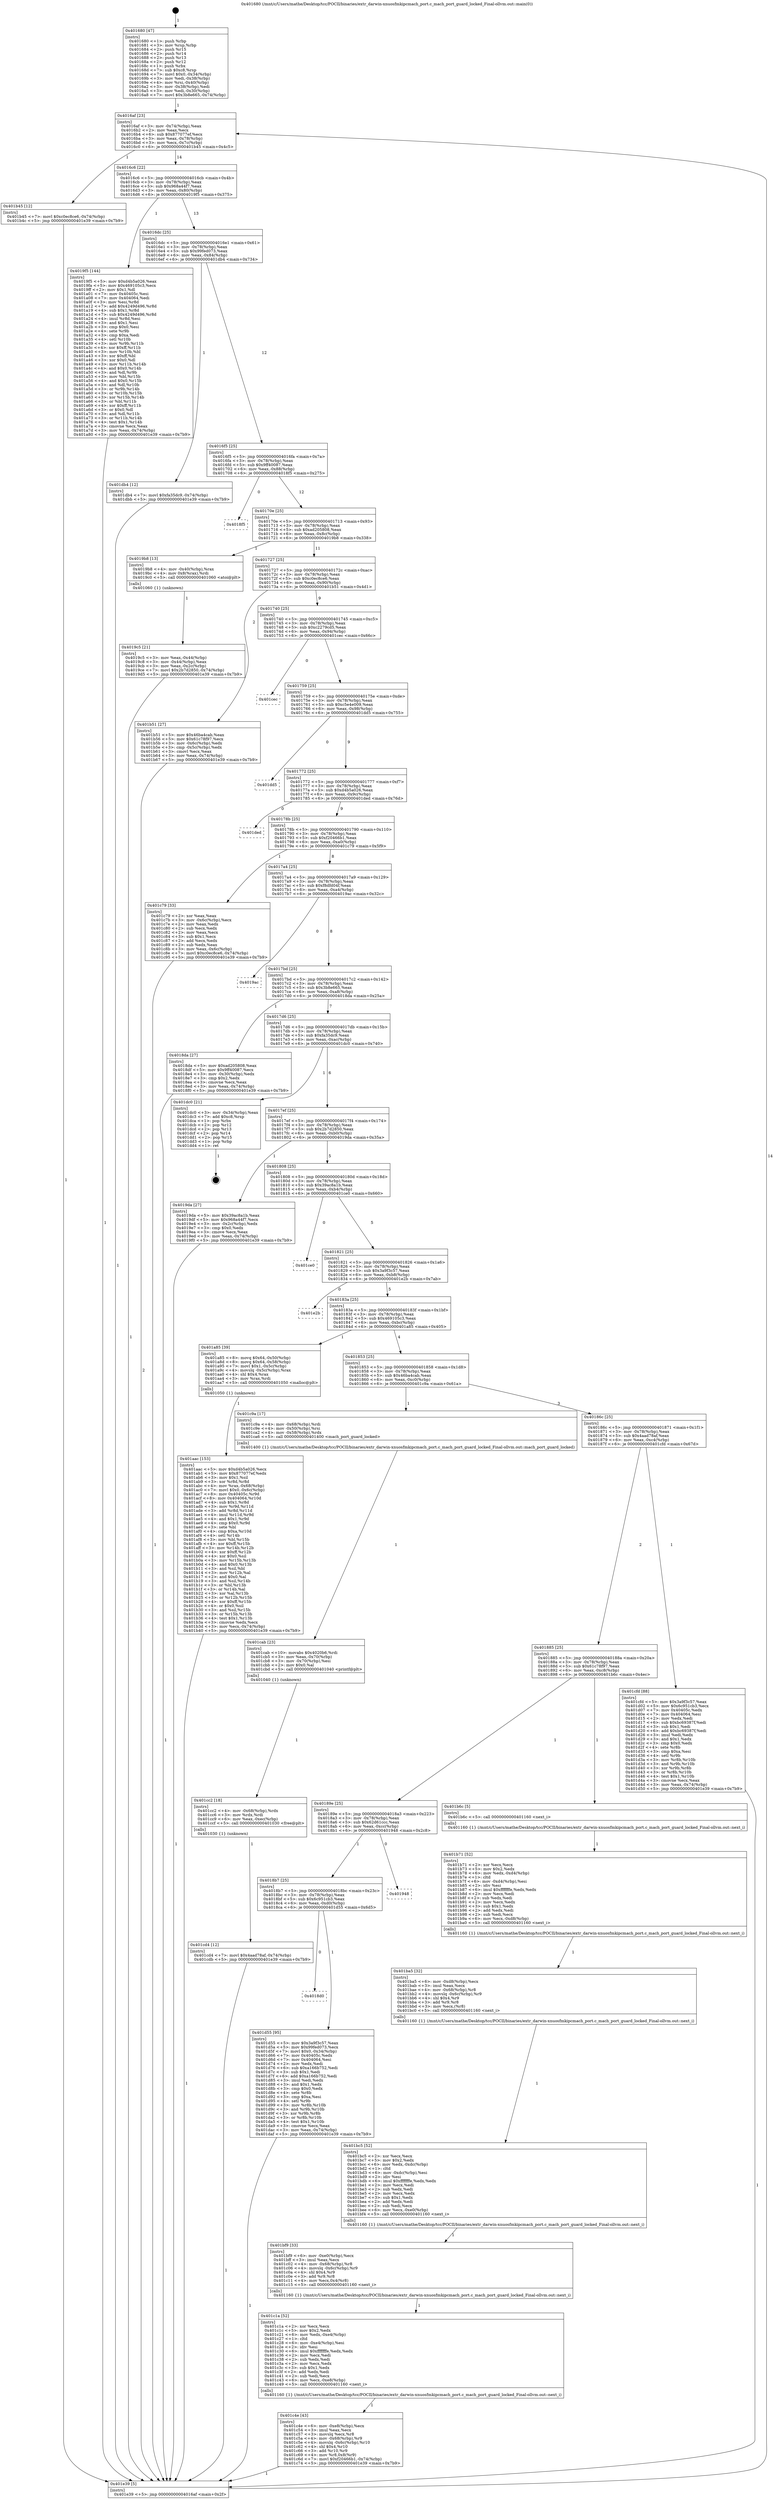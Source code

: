 digraph "0x401680" {
  label = "0x401680 (/mnt/c/Users/mathe/Desktop/tcc/POCII/binaries/extr_darwin-xnuosfmkipcmach_port.c_mach_port_guard_locked_Final-ollvm.out::main(0))"
  labelloc = "t"
  node[shape=record]

  Entry [label="",width=0.3,height=0.3,shape=circle,fillcolor=black,style=filled]
  "0x4016af" [label="{
     0x4016af [23]\l
     | [instrs]\l
     &nbsp;&nbsp;0x4016af \<+3\>: mov -0x74(%rbp),%eax\l
     &nbsp;&nbsp;0x4016b2 \<+2\>: mov %eax,%ecx\l
     &nbsp;&nbsp;0x4016b4 \<+6\>: sub $0x877077ef,%ecx\l
     &nbsp;&nbsp;0x4016ba \<+3\>: mov %eax,-0x78(%rbp)\l
     &nbsp;&nbsp;0x4016bd \<+3\>: mov %ecx,-0x7c(%rbp)\l
     &nbsp;&nbsp;0x4016c0 \<+6\>: je 0000000000401b45 \<main+0x4c5\>\l
  }"]
  "0x401b45" [label="{
     0x401b45 [12]\l
     | [instrs]\l
     &nbsp;&nbsp;0x401b45 \<+7\>: movl $0xc0ec8ce6,-0x74(%rbp)\l
     &nbsp;&nbsp;0x401b4c \<+5\>: jmp 0000000000401e39 \<main+0x7b9\>\l
  }"]
  "0x4016c6" [label="{
     0x4016c6 [22]\l
     | [instrs]\l
     &nbsp;&nbsp;0x4016c6 \<+5\>: jmp 00000000004016cb \<main+0x4b\>\l
     &nbsp;&nbsp;0x4016cb \<+3\>: mov -0x78(%rbp),%eax\l
     &nbsp;&nbsp;0x4016ce \<+5\>: sub $0x968a44f7,%eax\l
     &nbsp;&nbsp;0x4016d3 \<+3\>: mov %eax,-0x80(%rbp)\l
     &nbsp;&nbsp;0x4016d6 \<+6\>: je 00000000004019f5 \<main+0x375\>\l
  }"]
  Exit [label="",width=0.3,height=0.3,shape=circle,fillcolor=black,style=filled,peripheries=2]
  "0x4019f5" [label="{
     0x4019f5 [144]\l
     | [instrs]\l
     &nbsp;&nbsp;0x4019f5 \<+5\>: mov $0xd4b5a026,%eax\l
     &nbsp;&nbsp;0x4019fa \<+5\>: mov $0x469105c3,%ecx\l
     &nbsp;&nbsp;0x4019ff \<+2\>: mov $0x1,%dl\l
     &nbsp;&nbsp;0x401a01 \<+7\>: mov 0x40405c,%esi\l
     &nbsp;&nbsp;0x401a08 \<+7\>: mov 0x404064,%edi\l
     &nbsp;&nbsp;0x401a0f \<+3\>: mov %esi,%r8d\l
     &nbsp;&nbsp;0x401a12 \<+7\>: add $0x4249d496,%r8d\l
     &nbsp;&nbsp;0x401a19 \<+4\>: sub $0x1,%r8d\l
     &nbsp;&nbsp;0x401a1d \<+7\>: sub $0x4249d496,%r8d\l
     &nbsp;&nbsp;0x401a24 \<+4\>: imul %r8d,%esi\l
     &nbsp;&nbsp;0x401a28 \<+3\>: and $0x1,%esi\l
     &nbsp;&nbsp;0x401a2b \<+3\>: cmp $0x0,%esi\l
     &nbsp;&nbsp;0x401a2e \<+4\>: sete %r9b\l
     &nbsp;&nbsp;0x401a32 \<+3\>: cmp $0xa,%edi\l
     &nbsp;&nbsp;0x401a35 \<+4\>: setl %r10b\l
     &nbsp;&nbsp;0x401a39 \<+3\>: mov %r9b,%r11b\l
     &nbsp;&nbsp;0x401a3c \<+4\>: xor $0xff,%r11b\l
     &nbsp;&nbsp;0x401a40 \<+3\>: mov %r10b,%bl\l
     &nbsp;&nbsp;0x401a43 \<+3\>: xor $0xff,%bl\l
     &nbsp;&nbsp;0x401a46 \<+3\>: xor $0x0,%dl\l
     &nbsp;&nbsp;0x401a49 \<+3\>: mov %r11b,%r14b\l
     &nbsp;&nbsp;0x401a4c \<+4\>: and $0x0,%r14b\l
     &nbsp;&nbsp;0x401a50 \<+3\>: and %dl,%r9b\l
     &nbsp;&nbsp;0x401a53 \<+3\>: mov %bl,%r15b\l
     &nbsp;&nbsp;0x401a56 \<+4\>: and $0x0,%r15b\l
     &nbsp;&nbsp;0x401a5a \<+3\>: and %dl,%r10b\l
     &nbsp;&nbsp;0x401a5d \<+3\>: or %r9b,%r14b\l
     &nbsp;&nbsp;0x401a60 \<+3\>: or %r10b,%r15b\l
     &nbsp;&nbsp;0x401a63 \<+3\>: xor %r15b,%r14b\l
     &nbsp;&nbsp;0x401a66 \<+3\>: or %bl,%r11b\l
     &nbsp;&nbsp;0x401a69 \<+4\>: xor $0xff,%r11b\l
     &nbsp;&nbsp;0x401a6d \<+3\>: or $0x0,%dl\l
     &nbsp;&nbsp;0x401a70 \<+3\>: and %dl,%r11b\l
     &nbsp;&nbsp;0x401a73 \<+3\>: or %r11b,%r14b\l
     &nbsp;&nbsp;0x401a76 \<+4\>: test $0x1,%r14b\l
     &nbsp;&nbsp;0x401a7a \<+3\>: cmovne %ecx,%eax\l
     &nbsp;&nbsp;0x401a7d \<+3\>: mov %eax,-0x74(%rbp)\l
     &nbsp;&nbsp;0x401a80 \<+5\>: jmp 0000000000401e39 \<main+0x7b9\>\l
  }"]
  "0x4016dc" [label="{
     0x4016dc [25]\l
     | [instrs]\l
     &nbsp;&nbsp;0x4016dc \<+5\>: jmp 00000000004016e1 \<main+0x61\>\l
     &nbsp;&nbsp;0x4016e1 \<+3\>: mov -0x78(%rbp),%eax\l
     &nbsp;&nbsp;0x4016e4 \<+5\>: sub $0x99fed073,%eax\l
     &nbsp;&nbsp;0x4016e9 \<+6\>: mov %eax,-0x84(%rbp)\l
     &nbsp;&nbsp;0x4016ef \<+6\>: je 0000000000401db4 \<main+0x734\>\l
  }"]
  "0x4018d0" [label="{
     0x4018d0\l
  }", style=dashed]
  "0x401db4" [label="{
     0x401db4 [12]\l
     | [instrs]\l
     &nbsp;&nbsp;0x401db4 \<+7\>: movl $0xfa35dc9,-0x74(%rbp)\l
     &nbsp;&nbsp;0x401dbb \<+5\>: jmp 0000000000401e39 \<main+0x7b9\>\l
  }"]
  "0x4016f5" [label="{
     0x4016f5 [25]\l
     | [instrs]\l
     &nbsp;&nbsp;0x4016f5 \<+5\>: jmp 00000000004016fa \<main+0x7a\>\l
     &nbsp;&nbsp;0x4016fa \<+3\>: mov -0x78(%rbp),%eax\l
     &nbsp;&nbsp;0x4016fd \<+5\>: sub $0x9ff40087,%eax\l
     &nbsp;&nbsp;0x401702 \<+6\>: mov %eax,-0x88(%rbp)\l
     &nbsp;&nbsp;0x401708 \<+6\>: je 00000000004018f5 \<main+0x275\>\l
  }"]
  "0x401d55" [label="{
     0x401d55 [95]\l
     | [instrs]\l
     &nbsp;&nbsp;0x401d55 \<+5\>: mov $0x3a9f3c57,%eax\l
     &nbsp;&nbsp;0x401d5a \<+5\>: mov $0x99fed073,%ecx\l
     &nbsp;&nbsp;0x401d5f \<+7\>: movl $0x0,-0x34(%rbp)\l
     &nbsp;&nbsp;0x401d66 \<+7\>: mov 0x40405c,%edx\l
     &nbsp;&nbsp;0x401d6d \<+7\>: mov 0x404064,%esi\l
     &nbsp;&nbsp;0x401d74 \<+2\>: mov %edx,%edi\l
     &nbsp;&nbsp;0x401d76 \<+6\>: sub $0xa166b752,%edi\l
     &nbsp;&nbsp;0x401d7c \<+3\>: sub $0x1,%edi\l
     &nbsp;&nbsp;0x401d7f \<+6\>: add $0xa166b752,%edi\l
     &nbsp;&nbsp;0x401d85 \<+3\>: imul %edi,%edx\l
     &nbsp;&nbsp;0x401d88 \<+3\>: and $0x1,%edx\l
     &nbsp;&nbsp;0x401d8b \<+3\>: cmp $0x0,%edx\l
     &nbsp;&nbsp;0x401d8e \<+4\>: sete %r8b\l
     &nbsp;&nbsp;0x401d92 \<+3\>: cmp $0xa,%esi\l
     &nbsp;&nbsp;0x401d95 \<+4\>: setl %r9b\l
     &nbsp;&nbsp;0x401d99 \<+3\>: mov %r8b,%r10b\l
     &nbsp;&nbsp;0x401d9c \<+3\>: and %r9b,%r10b\l
     &nbsp;&nbsp;0x401d9f \<+3\>: xor %r9b,%r8b\l
     &nbsp;&nbsp;0x401da2 \<+3\>: or %r8b,%r10b\l
     &nbsp;&nbsp;0x401da5 \<+4\>: test $0x1,%r10b\l
     &nbsp;&nbsp;0x401da9 \<+3\>: cmovne %ecx,%eax\l
     &nbsp;&nbsp;0x401dac \<+3\>: mov %eax,-0x74(%rbp)\l
     &nbsp;&nbsp;0x401daf \<+5\>: jmp 0000000000401e39 \<main+0x7b9\>\l
  }"]
  "0x4018f5" [label="{
     0x4018f5\l
  }", style=dashed]
  "0x40170e" [label="{
     0x40170e [25]\l
     | [instrs]\l
     &nbsp;&nbsp;0x40170e \<+5\>: jmp 0000000000401713 \<main+0x93\>\l
     &nbsp;&nbsp;0x401713 \<+3\>: mov -0x78(%rbp),%eax\l
     &nbsp;&nbsp;0x401716 \<+5\>: sub $0xad205808,%eax\l
     &nbsp;&nbsp;0x40171b \<+6\>: mov %eax,-0x8c(%rbp)\l
     &nbsp;&nbsp;0x401721 \<+6\>: je 00000000004019b8 \<main+0x338\>\l
  }"]
  "0x4018b7" [label="{
     0x4018b7 [25]\l
     | [instrs]\l
     &nbsp;&nbsp;0x4018b7 \<+5\>: jmp 00000000004018bc \<main+0x23c\>\l
     &nbsp;&nbsp;0x4018bc \<+3\>: mov -0x78(%rbp),%eax\l
     &nbsp;&nbsp;0x4018bf \<+5\>: sub $0x6c951cb3,%eax\l
     &nbsp;&nbsp;0x4018c4 \<+6\>: mov %eax,-0xd0(%rbp)\l
     &nbsp;&nbsp;0x4018ca \<+6\>: je 0000000000401d55 \<main+0x6d5\>\l
  }"]
  "0x4019b8" [label="{
     0x4019b8 [13]\l
     | [instrs]\l
     &nbsp;&nbsp;0x4019b8 \<+4\>: mov -0x40(%rbp),%rax\l
     &nbsp;&nbsp;0x4019bc \<+4\>: mov 0x8(%rax),%rdi\l
     &nbsp;&nbsp;0x4019c0 \<+5\>: call 0000000000401060 \<atoi@plt\>\l
     | [calls]\l
     &nbsp;&nbsp;0x401060 \{1\} (unknown)\l
  }"]
  "0x401727" [label="{
     0x401727 [25]\l
     | [instrs]\l
     &nbsp;&nbsp;0x401727 \<+5\>: jmp 000000000040172c \<main+0xac\>\l
     &nbsp;&nbsp;0x40172c \<+3\>: mov -0x78(%rbp),%eax\l
     &nbsp;&nbsp;0x40172f \<+5\>: sub $0xc0ec8ce6,%eax\l
     &nbsp;&nbsp;0x401734 \<+6\>: mov %eax,-0x90(%rbp)\l
     &nbsp;&nbsp;0x40173a \<+6\>: je 0000000000401b51 \<main+0x4d1\>\l
  }"]
  "0x401948" [label="{
     0x401948\l
  }", style=dashed]
  "0x401b51" [label="{
     0x401b51 [27]\l
     | [instrs]\l
     &nbsp;&nbsp;0x401b51 \<+5\>: mov $0x46ba4cab,%eax\l
     &nbsp;&nbsp;0x401b56 \<+5\>: mov $0x61c78f97,%ecx\l
     &nbsp;&nbsp;0x401b5b \<+3\>: mov -0x6c(%rbp),%edx\l
     &nbsp;&nbsp;0x401b5e \<+3\>: cmp -0x5c(%rbp),%edx\l
     &nbsp;&nbsp;0x401b61 \<+3\>: cmovl %ecx,%eax\l
     &nbsp;&nbsp;0x401b64 \<+3\>: mov %eax,-0x74(%rbp)\l
     &nbsp;&nbsp;0x401b67 \<+5\>: jmp 0000000000401e39 \<main+0x7b9\>\l
  }"]
  "0x401740" [label="{
     0x401740 [25]\l
     | [instrs]\l
     &nbsp;&nbsp;0x401740 \<+5\>: jmp 0000000000401745 \<main+0xc5\>\l
     &nbsp;&nbsp;0x401745 \<+3\>: mov -0x78(%rbp),%eax\l
     &nbsp;&nbsp;0x401748 \<+5\>: sub $0xc2279cd5,%eax\l
     &nbsp;&nbsp;0x40174d \<+6\>: mov %eax,-0x94(%rbp)\l
     &nbsp;&nbsp;0x401753 \<+6\>: je 0000000000401cec \<main+0x66c\>\l
  }"]
  "0x401cd4" [label="{
     0x401cd4 [12]\l
     | [instrs]\l
     &nbsp;&nbsp;0x401cd4 \<+7\>: movl $0x4aad78af,-0x74(%rbp)\l
     &nbsp;&nbsp;0x401cdb \<+5\>: jmp 0000000000401e39 \<main+0x7b9\>\l
  }"]
  "0x401cec" [label="{
     0x401cec\l
  }", style=dashed]
  "0x401759" [label="{
     0x401759 [25]\l
     | [instrs]\l
     &nbsp;&nbsp;0x401759 \<+5\>: jmp 000000000040175e \<main+0xde\>\l
     &nbsp;&nbsp;0x40175e \<+3\>: mov -0x78(%rbp),%eax\l
     &nbsp;&nbsp;0x401761 \<+5\>: sub $0xc5e4e009,%eax\l
     &nbsp;&nbsp;0x401766 \<+6\>: mov %eax,-0x98(%rbp)\l
     &nbsp;&nbsp;0x40176c \<+6\>: je 0000000000401dd5 \<main+0x755\>\l
  }"]
  "0x401cc2" [label="{
     0x401cc2 [18]\l
     | [instrs]\l
     &nbsp;&nbsp;0x401cc2 \<+4\>: mov -0x68(%rbp),%rdx\l
     &nbsp;&nbsp;0x401cc6 \<+3\>: mov %rdx,%rdi\l
     &nbsp;&nbsp;0x401cc9 \<+6\>: mov %eax,-0xec(%rbp)\l
     &nbsp;&nbsp;0x401ccf \<+5\>: call 0000000000401030 \<free@plt\>\l
     | [calls]\l
     &nbsp;&nbsp;0x401030 \{1\} (unknown)\l
  }"]
  "0x401dd5" [label="{
     0x401dd5\l
  }", style=dashed]
  "0x401772" [label="{
     0x401772 [25]\l
     | [instrs]\l
     &nbsp;&nbsp;0x401772 \<+5\>: jmp 0000000000401777 \<main+0xf7\>\l
     &nbsp;&nbsp;0x401777 \<+3\>: mov -0x78(%rbp),%eax\l
     &nbsp;&nbsp;0x40177a \<+5\>: sub $0xd4b5a026,%eax\l
     &nbsp;&nbsp;0x40177f \<+6\>: mov %eax,-0x9c(%rbp)\l
     &nbsp;&nbsp;0x401785 \<+6\>: je 0000000000401ded \<main+0x76d\>\l
  }"]
  "0x401cab" [label="{
     0x401cab [23]\l
     | [instrs]\l
     &nbsp;&nbsp;0x401cab \<+10\>: movabs $0x4020b6,%rdi\l
     &nbsp;&nbsp;0x401cb5 \<+3\>: mov %eax,-0x70(%rbp)\l
     &nbsp;&nbsp;0x401cb8 \<+3\>: mov -0x70(%rbp),%esi\l
     &nbsp;&nbsp;0x401cbb \<+2\>: mov $0x0,%al\l
     &nbsp;&nbsp;0x401cbd \<+5\>: call 0000000000401040 \<printf@plt\>\l
     | [calls]\l
     &nbsp;&nbsp;0x401040 \{1\} (unknown)\l
  }"]
  "0x401ded" [label="{
     0x401ded\l
  }", style=dashed]
  "0x40178b" [label="{
     0x40178b [25]\l
     | [instrs]\l
     &nbsp;&nbsp;0x40178b \<+5\>: jmp 0000000000401790 \<main+0x110\>\l
     &nbsp;&nbsp;0x401790 \<+3\>: mov -0x78(%rbp),%eax\l
     &nbsp;&nbsp;0x401793 \<+5\>: sub $0xf20466b1,%eax\l
     &nbsp;&nbsp;0x401798 \<+6\>: mov %eax,-0xa0(%rbp)\l
     &nbsp;&nbsp;0x40179e \<+6\>: je 0000000000401c79 \<main+0x5f9\>\l
  }"]
  "0x401c4e" [label="{
     0x401c4e [43]\l
     | [instrs]\l
     &nbsp;&nbsp;0x401c4e \<+6\>: mov -0xe8(%rbp),%ecx\l
     &nbsp;&nbsp;0x401c54 \<+3\>: imul %eax,%ecx\l
     &nbsp;&nbsp;0x401c57 \<+3\>: movslq %ecx,%r8\l
     &nbsp;&nbsp;0x401c5a \<+4\>: mov -0x68(%rbp),%r9\l
     &nbsp;&nbsp;0x401c5e \<+4\>: movslq -0x6c(%rbp),%r10\l
     &nbsp;&nbsp;0x401c62 \<+4\>: shl $0x4,%r10\l
     &nbsp;&nbsp;0x401c66 \<+3\>: add %r10,%r9\l
     &nbsp;&nbsp;0x401c69 \<+4\>: mov %r8,0x8(%r9)\l
     &nbsp;&nbsp;0x401c6d \<+7\>: movl $0xf20466b1,-0x74(%rbp)\l
     &nbsp;&nbsp;0x401c74 \<+5\>: jmp 0000000000401e39 \<main+0x7b9\>\l
  }"]
  "0x401c79" [label="{
     0x401c79 [33]\l
     | [instrs]\l
     &nbsp;&nbsp;0x401c79 \<+2\>: xor %eax,%eax\l
     &nbsp;&nbsp;0x401c7b \<+3\>: mov -0x6c(%rbp),%ecx\l
     &nbsp;&nbsp;0x401c7e \<+2\>: mov %eax,%edx\l
     &nbsp;&nbsp;0x401c80 \<+2\>: sub %ecx,%edx\l
     &nbsp;&nbsp;0x401c82 \<+2\>: mov %eax,%ecx\l
     &nbsp;&nbsp;0x401c84 \<+3\>: sub $0x1,%ecx\l
     &nbsp;&nbsp;0x401c87 \<+2\>: add %ecx,%edx\l
     &nbsp;&nbsp;0x401c89 \<+2\>: sub %edx,%eax\l
     &nbsp;&nbsp;0x401c8b \<+3\>: mov %eax,-0x6c(%rbp)\l
     &nbsp;&nbsp;0x401c8e \<+7\>: movl $0xc0ec8ce6,-0x74(%rbp)\l
     &nbsp;&nbsp;0x401c95 \<+5\>: jmp 0000000000401e39 \<main+0x7b9\>\l
  }"]
  "0x4017a4" [label="{
     0x4017a4 [25]\l
     | [instrs]\l
     &nbsp;&nbsp;0x4017a4 \<+5\>: jmp 00000000004017a9 \<main+0x129\>\l
     &nbsp;&nbsp;0x4017a9 \<+3\>: mov -0x78(%rbp),%eax\l
     &nbsp;&nbsp;0x4017ac \<+5\>: sub $0xf8dfd04f,%eax\l
     &nbsp;&nbsp;0x4017b1 \<+6\>: mov %eax,-0xa4(%rbp)\l
     &nbsp;&nbsp;0x4017b7 \<+6\>: je 00000000004019ac \<main+0x32c\>\l
  }"]
  "0x401c1a" [label="{
     0x401c1a [52]\l
     | [instrs]\l
     &nbsp;&nbsp;0x401c1a \<+2\>: xor %ecx,%ecx\l
     &nbsp;&nbsp;0x401c1c \<+5\>: mov $0x2,%edx\l
     &nbsp;&nbsp;0x401c21 \<+6\>: mov %edx,-0xe4(%rbp)\l
     &nbsp;&nbsp;0x401c27 \<+1\>: cltd\l
     &nbsp;&nbsp;0x401c28 \<+6\>: mov -0xe4(%rbp),%esi\l
     &nbsp;&nbsp;0x401c2e \<+2\>: idiv %esi\l
     &nbsp;&nbsp;0x401c30 \<+6\>: imul $0xfffffffe,%edx,%edx\l
     &nbsp;&nbsp;0x401c36 \<+2\>: mov %ecx,%edi\l
     &nbsp;&nbsp;0x401c38 \<+2\>: sub %edx,%edi\l
     &nbsp;&nbsp;0x401c3a \<+2\>: mov %ecx,%edx\l
     &nbsp;&nbsp;0x401c3c \<+3\>: sub $0x1,%edx\l
     &nbsp;&nbsp;0x401c3f \<+2\>: add %edx,%edi\l
     &nbsp;&nbsp;0x401c41 \<+2\>: sub %edi,%ecx\l
     &nbsp;&nbsp;0x401c43 \<+6\>: mov %ecx,-0xe8(%rbp)\l
     &nbsp;&nbsp;0x401c49 \<+5\>: call 0000000000401160 \<next_i\>\l
     | [calls]\l
     &nbsp;&nbsp;0x401160 \{1\} (/mnt/c/Users/mathe/Desktop/tcc/POCII/binaries/extr_darwin-xnuosfmkipcmach_port.c_mach_port_guard_locked_Final-ollvm.out::next_i)\l
  }"]
  "0x4019ac" [label="{
     0x4019ac\l
  }", style=dashed]
  "0x4017bd" [label="{
     0x4017bd [25]\l
     | [instrs]\l
     &nbsp;&nbsp;0x4017bd \<+5\>: jmp 00000000004017c2 \<main+0x142\>\l
     &nbsp;&nbsp;0x4017c2 \<+3\>: mov -0x78(%rbp),%eax\l
     &nbsp;&nbsp;0x4017c5 \<+5\>: sub $0x3b8e665,%eax\l
     &nbsp;&nbsp;0x4017ca \<+6\>: mov %eax,-0xa8(%rbp)\l
     &nbsp;&nbsp;0x4017d0 \<+6\>: je 00000000004018da \<main+0x25a\>\l
  }"]
  "0x401bf9" [label="{
     0x401bf9 [33]\l
     | [instrs]\l
     &nbsp;&nbsp;0x401bf9 \<+6\>: mov -0xe0(%rbp),%ecx\l
     &nbsp;&nbsp;0x401bff \<+3\>: imul %eax,%ecx\l
     &nbsp;&nbsp;0x401c02 \<+4\>: mov -0x68(%rbp),%r8\l
     &nbsp;&nbsp;0x401c06 \<+4\>: movslq -0x6c(%rbp),%r9\l
     &nbsp;&nbsp;0x401c0a \<+4\>: shl $0x4,%r9\l
     &nbsp;&nbsp;0x401c0e \<+3\>: add %r9,%r8\l
     &nbsp;&nbsp;0x401c11 \<+4\>: mov %ecx,0x4(%r8)\l
     &nbsp;&nbsp;0x401c15 \<+5\>: call 0000000000401160 \<next_i\>\l
     | [calls]\l
     &nbsp;&nbsp;0x401160 \{1\} (/mnt/c/Users/mathe/Desktop/tcc/POCII/binaries/extr_darwin-xnuosfmkipcmach_port.c_mach_port_guard_locked_Final-ollvm.out::next_i)\l
  }"]
  "0x4018da" [label="{
     0x4018da [27]\l
     | [instrs]\l
     &nbsp;&nbsp;0x4018da \<+5\>: mov $0xad205808,%eax\l
     &nbsp;&nbsp;0x4018df \<+5\>: mov $0x9ff40087,%ecx\l
     &nbsp;&nbsp;0x4018e4 \<+3\>: mov -0x30(%rbp),%edx\l
     &nbsp;&nbsp;0x4018e7 \<+3\>: cmp $0x2,%edx\l
     &nbsp;&nbsp;0x4018ea \<+3\>: cmovne %ecx,%eax\l
     &nbsp;&nbsp;0x4018ed \<+3\>: mov %eax,-0x74(%rbp)\l
     &nbsp;&nbsp;0x4018f0 \<+5\>: jmp 0000000000401e39 \<main+0x7b9\>\l
  }"]
  "0x4017d6" [label="{
     0x4017d6 [25]\l
     | [instrs]\l
     &nbsp;&nbsp;0x4017d6 \<+5\>: jmp 00000000004017db \<main+0x15b\>\l
     &nbsp;&nbsp;0x4017db \<+3\>: mov -0x78(%rbp),%eax\l
     &nbsp;&nbsp;0x4017de \<+5\>: sub $0xfa35dc9,%eax\l
     &nbsp;&nbsp;0x4017e3 \<+6\>: mov %eax,-0xac(%rbp)\l
     &nbsp;&nbsp;0x4017e9 \<+6\>: je 0000000000401dc0 \<main+0x740\>\l
  }"]
  "0x401e39" [label="{
     0x401e39 [5]\l
     | [instrs]\l
     &nbsp;&nbsp;0x401e39 \<+5\>: jmp 00000000004016af \<main+0x2f\>\l
  }"]
  "0x401680" [label="{
     0x401680 [47]\l
     | [instrs]\l
     &nbsp;&nbsp;0x401680 \<+1\>: push %rbp\l
     &nbsp;&nbsp;0x401681 \<+3\>: mov %rsp,%rbp\l
     &nbsp;&nbsp;0x401684 \<+2\>: push %r15\l
     &nbsp;&nbsp;0x401686 \<+2\>: push %r14\l
     &nbsp;&nbsp;0x401688 \<+2\>: push %r13\l
     &nbsp;&nbsp;0x40168a \<+2\>: push %r12\l
     &nbsp;&nbsp;0x40168c \<+1\>: push %rbx\l
     &nbsp;&nbsp;0x40168d \<+7\>: sub $0xc8,%rsp\l
     &nbsp;&nbsp;0x401694 \<+7\>: movl $0x0,-0x34(%rbp)\l
     &nbsp;&nbsp;0x40169b \<+3\>: mov %edi,-0x38(%rbp)\l
     &nbsp;&nbsp;0x40169e \<+4\>: mov %rsi,-0x40(%rbp)\l
     &nbsp;&nbsp;0x4016a2 \<+3\>: mov -0x38(%rbp),%edi\l
     &nbsp;&nbsp;0x4016a5 \<+3\>: mov %edi,-0x30(%rbp)\l
     &nbsp;&nbsp;0x4016a8 \<+7\>: movl $0x3b8e665,-0x74(%rbp)\l
  }"]
  "0x4019c5" [label="{
     0x4019c5 [21]\l
     | [instrs]\l
     &nbsp;&nbsp;0x4019c5 \<+3\>: mov %eax,-0x44(%rbp)\l
     &nbsp;&nbsp;0x4019c8 \<+3\>: mov -0x44(%rbp),%eax\l
     &nbsp;&nbsp;0x4019cb \<+3\>: mov %eax,-0x2c(%rbp)\l
     &nbsp;&nbsp;0x4019ce \<+7\>: movl $0x2b7d2850,-0x74(%rbp)\l
     &nbsp;&nbsp;0x4019d5 \<+5\>: jmp 0000000000401e39 \<main+0x7b9\>\l
  }"]
  "0x401bc5" [label="{
     0x401bc5 [52]\l
     | [instrs]\l
     &nbsp;&nbsp;0x401bc5 \<+2\>: xor %ecx,%ecx\l
     &nbsp;&nbsp;0x401bc7 \<+5\>: mov $0x2,%edx\l
     &nbsp;&nbsp;0x401bcc \<+6\>: mov %edx,-0xdc(%rbp)\l
     &nbsp;&nbsp;0x401bd2 \<+1\>: cltd\l
     &nbsp;&nbsp;0x401bd3 \<+6\>: mov -0xdc(%rbp),%esi\l
     &nbsp;&nbsp;0x401bd9 \<+2\>: idiv %esi\l
     &nbsp;&nbsp;0x401bdb \<+6\>: imul $0xfffffffe,%edx,%edx\l
     &nbsp;&nbsp;0x401be1 \<+2\>: mov %ecx,%edi\l
     &nbsp;&nbsp;0x401be3 \<+2\>: sub %edx,%edi\l
     &nbsp;&nbsp;0x401be5 \<+2\>: mov %ecx,%edx\l
     &nbsp;&nbsp;0x401be7 \<+3\>: sub $0x1,%edx\l
     &nbsp;&nbsp;0x401bea \<+2\>: add %edx,%edi\l
     &nbsp;&nbsp;0x401bec \<+2\>: sub %edi,%ecx\l
     &nbsp;&nbsp;0x401bee \<+6\>: mov %ecx,-0xe0(%rbp)\l
     &nbsp;&nbsp;0x401bf4 \<+5\>: call 0000000000401160 \<next_i\>\l
     | [calls]\l
     &nbsp;&nbsp;0x401160 \{1\} (/mnt/c/Users/mathe/Desktop/tcc/POCII/binaries/extr_darwin-xnuosfmkipcmach_port.c_mach_port_guard_locked_Final-ollvm.out::next_i)\l
  }"]
  "0x401dc0" [label="{
     0x401dc0 [21]\l
     | [instrs]\l
     &nbsp;&nbsp;0x401dc0 \<+3\>: mov -0x34(%rbp),%eax\l
     &nbsp;&nbsp;0x401dc3 \<+7\>: add $0xc8,%rsp\l
     &nbsp;&nbsp;0x401dca \<+1\>: pop %rbx\l
     &nbsp;&nbsp;0x401dcb \<+2\>: pop %r12\l
     &nbsp;&nbsp;0x401dcd \<+2\>: pop %r13\l
     &nbsp;&nbsp;0x401dcf \<+2\>: pop %r14\l
     &nbsp;&nbsp;0x401dd1 \<+2\>: pop %r15\l
     &nbsp;&nbsp;0x401dd3 \<+1\>: pop %rbp\l
     &nbsp;&nbsp;0x401dd4 \<+1\>: ret\l
  }"]
  "0x4017ef" [label="{
     0x4017ef [25]\l
     | [instrs]\l
     &nbsp;&nbsp;0x4017ef \<+5\>: jmp 00000000004017f4 \<main+0x174\>\l
     &nbsp;&nbsp;0x4017f4 \<+3\>: mov -0x78(%rbp),%eax\l
     &nbsp;&nbsp;0x4017f7 \<+5\>: sub $0x2b7d2850,%eax\l
     &nbsp;&nbsp;0x4017fc \<+6\>: mov %eax,-0xb0(%rbp)\l
     &nbsp;&nbsp;0x401802 \<+6\>: je 00000000004019da \<main+0x35a\>\l
  }"]
  "0x401ba5" [label="{
     0x401ba5 [32]\l
     | [instrs]\l
     &nbsp;&nbsp;0x401ba5 \<+6\>: mov -0xd8(%rbp),%ecx\l
     &nbsp;&nbsp;0x401bab \<+3\>: imul %eax,%ecx\l
     &nbsp;&nbsp;0x401bae \<+4\>: mov -0x68(%rbp),%r8\l
     &nbsp;&nbsp;0x401bb2 \<+4\>: movslq -0x6c(%rbp),%r9\l
     &nbsp;&nbsp;0x401bb6 \<+4\>: shl $0x4,%r9\l
     &nbsp;&nbsp;0x401bba \<+3\>: add %r9,%r8\l
     &nbsp;&nbsp;0x401bbd \<+3\>: mov %ecx,(%r8)\l
     &nbsp;&nbsp;0x401bc0 \<+5\>: call 0000000000401160 \<next_i\>\l
     | [calls]\l
     &nbsp;&nbsp;0x401160 \{1\} (/mnt/c/Users/mathe/Desktop/tcc/POCII/binaries/extr_darwin-xnuosfmkipcmach_port.c_mach_port_guard_locked_Final-ollvm.out::next_i)\l
  }"]
  "0x4019da" [label="{
     0x4019da [27]\l
     | [instrs]\l
     &nbsp;&nbsp;0x4019da \<+5\>: mov $0x39ac8a1b,%eax\l
     &nbsp;&nbsp;0x4019df \<+5\>: mov $0x968a44f7,%ecx\l
     &nbsp;&nbsp;0x4019e4 \<+3\>: mov -0x2c(%rbp),%edx\l
     &nbsp;&nbsp;0x4019e7 \<+3\>: cmp $0x0,%edx\l
     &nbsp;&nbsp;0x4019ea \<+3\>: cmove %ecx,%eax\l
     &nbsp;&nbsp;0x4019ed \<+3\>: mov %eax,-0x74(%rbp)\l
     &nbsp;&nbsp;0x4019f0 \<+5\>: jmp 0000000000401e39 \<main+0x7b9\>\l
  }"]
  "0x401808" [label="{
     0x401808 [25]\l
     | [instrs]\l
     &nbsp;&nbsp;0x401808 \<+5\>: jmp 000000000040180d \<main+0x18d\>\l
     &nbsp;&nbsp;0x40180d \<+3\>: mov -0x78(%rbp),%eax\l
     &nbsp;&nbsp;0x401810 \<+5\>: sub $0x39ac8a1b,%eax\l
     &nbsp;&nbsp;0x401815 \<+6\>: mov %eax,-0xb4(%rbp)\l
     &nbsp;&nbsp;0x40181b \<+6\>: je 0000000000401ce0 \<main+0x660\>\l
  }"]
  "0x401b71" [label="{
     0x401b71 [52]\l
     | [instrs]\l
     &nbsp;&nbsp;0x401b71 \<+2\>: xor %ecx,%ecx\l
     &nbsp;&nbsp;0x401b73 \<+5\>: mov $0x2,%edx\l
     &nbsp;&nbsp;0x401b78 \<+6\>: mov %edx,-0xd4(%rbp)\l
     &nbsp;&nbsp;0x401b7e \<+1\>: cltd\l
     &nbsp;&nbsp;0x401b7f \<+6\>: mov -0xd4(%rbp),%esi\l
     &nbsp;&nbsp;0x401b85 \<+2\>: idiv %esi\l
     &nbsp;&nbsp;0x401b87 \<+6\>: imul $0xfffffffe,%edx,%edx\l
     &nbsp;&nbsp;0x401b8d \<+2\>: mov %ecx,%edi\l
     &nbsp;&nbsp;0x401b8f \<+2\>: sub %edx,%edi\l
     &nbsp;&nbsp;0x401b91 \<+2\>: mov %ecx,%edx\l
     &nbsp;&nbsp;0x401b93 \<+3\>: sub $0x1,%edx\l
     &nbsp;&nbsp;0x401b96 \<+2\>: add %edx,%edi\l
     &nbsp;&nbsp;0x401b98 \<+2\>: sub %edi,%ecx\l
     &nbsp;&nbsp;0x401b9a \<+6\>: mov %ecx,-0xd8(%rbp)\l
     &nbsp;&nbsp;0x401ba0 \<+5\>: call 0000000000401160 \<next_i\>\l
     | [calls]\l
     &nbsp;&nbsp;0x401160 \{1\} (/mnt/c/Users/mathe/Desktop/tcc/POCII/binaries/extr_darwin-xnuosfmkipcmach_port.c_mach_port_guard_locked_Final-ollvm.out::next_i)\l
  }"]
  "0x401ce0" [label="{
     0x401ce0\l
  }", style=dashed]
  "0x401821" [label="{
     0x401821 [25]\l
     | [instrs]\l
     &nbsp;&nbsp;0x401821 \<+5\>: jmp 0000000000401826 \<main+0x1a6\>\l
     &nbsp;&nbsp;0x401826 \<+3\>: mov -0x78(%rbp),%eax\l
     &nbsp;&nbsp;0x401829 \<+5\>: sub $0x3a9f3c57,%eax\l
     &nbsp;&nbsp;0x40182e \<+6\>: mov %eax,-0xb8(%rbp)\l
     &nbsp;&nbsp;0x401834 \<+6\>: je 0000000000401e2b \<main+0x7ab\>\l
  }"]
  "0x40189e" [label="{
     0x40189e [25]\l
     | [instrs]\l
     &nbsp;&nbsp;0x40189e \<+5\>: jmp 00000000004018a3 \<main+0x223\>\l
     &nbsp;&nbsp;0x4018a3 \<+3\>: mov -0x78(%rbp),%eax\l
     &nbsp;&nbsp;0x4018a6 \<+5\>: sub $0x62d61ccc,%eax\l
     &nbsp;&nbsp;0x4018ab \<+6\>: mov %eax,-0xcc(%rbp)\l
     &nbsp;&nbsp;0x4018b1 \<+6\>: je 0000000000401948 \<main+0x2c8\>\l
  }"]
  "0x401e2b" [label="{
     0x401e2b\l
  }", style=dashed]
  "0x40183a" [label="{
     0x40183a [25]\l
     | [instrs]\l
     &nbsp;&nbsp;0x40183a \<+5\>: jmp 000000000040183f \<main+0x1bf\>\l
     &nbsp;&nbsp;0x40183f \<+3\>: mov -0x78(%rbp),%eax\l
     &nbsp;&nbsp;0x401842 \<+5\>: sub $0x469105c3,%eax\l
     &nbsp;&nbsp;0x401847 \<+6\>: mov %eax,-0xbc(%rbp)\l
     &nbsp;&nbsp;0x40184d \<+6\>: je 0000000000401a85 \<main+0x405\>\l
  }"]
  "0x401b6c" [label="{
     0x401b6c [5]\l
     | [instrs]\l
     &nbsp;&nbsp;0x401b6c \<+5\>: call 0000000000401160 \<next_i\>\l
     | [calls]\l
     &nbsp;&nbsp;0x401160 \{1\} (/mnt/c/Users/mathe/Desktop/tcc/POCII/binaries/extr_darwin-xnuosfmkipcmach_port.c_mach_port_guard_locked_Final-ollvm.out::next_i)\l
  }"]
  "0x401a85" [label="{
     0x401a85 [39]\l
     | [instrs]\l
     &nbsp;&nbsp;0x401a85 \<+8\>: movq $0x64,-0x50(%rbp)\l
     &nbsp;&nbsp;0x401a8d \<+8\>: movq $0x64,-0x58(%rbp)\l
     &nbsp;&nbsp;0x401a95 \<+7\>: movl $0x1,-0x5c(%rbp)\l
     &nbsp;&nbsp;0x401a9c \<+4\>: movslq -0x5c(%rbp),%rax\l
     &nbsp;&nbsp;0x401aa0 \<+4\>: shl $0x4,%rax\l
     &nbsp;&nbsp;0x401aa4 \<+3\>: mov %rax,%rdi\l
     &nbsp;&nbsp;0x401aa7 \<+5\>: call 0000000000401050 \<malloc@plt\>\l
     | [calls]\l
     &nbsp;&nbsp;0x401050 \{1\} (unknown)\l
  }"]
  "0x401853" [label="{
     0x401853 [25]\l
     | [instrs]\l
     &nbsp;&nbsp;0x401853 \<+5\>: jmp 0000000000401858 \<main+0x1d8\>\l
     &nbsp;&nbsp;0x401858 \<+3\>: mov -0x78(%rbp),%eax\l
     &nbsp;&nbsp;0x40185b \<+5\>: sub $0x46ba4cab,%eax\l
     &nbsp;&nbsp;0x401860 \<+6\>: mov %eax,-0xc0(%rbp)\l
     &nbsp;&nbsp;0x401866 \<+6\>: je 0000000000401c9a \<main+0x61a\>\l
  }"]
  "0x401aac" [label="{
     0x401aac [153]\l
     | [instrs]\l
     &nbsp;&nbsp;0x401aac \<+5\>: mov $0xd4b5a026,%ecx\l
     &nbsp;&nbsp;0x401ab1 \<+5\>: mov $0x877077ef,%edx\l
     &nbsp;&nbsp;0x401ab6 \<+3\>: mov $0x1,%sil\l
     &nbsp;&nbsp;0x401ab9 \<+3\>: xor %r8d,%r8d\l
     &nbsp;&nbsp;0x401abc \<+4\>: mov %rax,-0x68(%rbp)\l
     &nbsp;&nbsp;0x401ac0 \<+7\>: movl $0x0,-0x6c(%rbp)\l
     &nbsp;&nbsp;0x401ac7 \<+8\>: mov 0x40405c,%r9d\l
     &nbsp;&nbsp;0x401acf \<+8\>: mov 0x404064,%r10d\l
     &nbsp;&nbsp;0x401ad7 \<+4\>: sub $0x1,%r8d\l
     &nbsp;&nbsp;0x401adb \<+3\>: mov %r9d,%r11d\l
     &nbsp;&nbsp;0x401ade \<+3\>: add %r8d,%r11d\l
     &nbsp;&nbsp;0x401ae1 \<+4\>: imul %r11d,%r9d\l
     &nbsp;&nbsp;0x401ae5 \<+4\>: and $0x1,%r9d\l
     &nbsp;&nbsp;0x401ae9 \<+4\>: cmp $0x0,%r9d\l
     &nbsp;&nbsp;0x401aed \<+3\>: sete %bl\l
     &nbsp;&nbsp;0x401af0 \<+4\>: cmp $0xa,%r10d\l
     &nbsp;&nbsp;0x401af4 \<+4\>: setl %r14b\l
     &nbsp;&nbsp;0x401af8 \<+3\>: mov %bl,%r15b\l
     &nbsp;&nbsp;0x401afb \<+4\>: xor $0xff,%r15b\l
     &nbsp;&nbsp;0x401aff \<+3\>: mov %r14b,%r12b\l
     &nbsp;&nbsp;0x401b02 \<+4\>: xor $0xff,%r12b\l
     &nbsp;&nbsp;0x401b06 \<+4\>: xor $0x0,%sil\l
     &nbsp;&nbsp;0x401b0a \<+3\>: mov %r15b,%r13b\l
     &nbsp;&nbsp;0x401b0d \<+4\>: and $0x0,%r13b\l
     &nbsp;&nbsp;0x401b11 \<+3\>: and %sil,%bl\l
     &nbsp;&nbsp;0x401b14 \<+3\>: mov %r12b,%al\l
     &nbsp;&nbsp;0x401b17 \<+2\>: and $0x0,%al\l
     &nbsp;&nbsp;0x401b19 \<+3\>: and %sil,%r14b\l
     &nbsp;&nbsp;0x401b1c \<+3\>: or %bl,%r13b\l
     &nbsp;&nbsp;0x401b1f \<+3\>: or %r14b,%al\l
     &nbsp;&nbsp;0x401b22 \<+3\>: xor %al,%r13b\l
     &nbsp;&nbsp;0x401b25 \<+3\>: or %r12b,%r15b\l
     &nbsp;&nbsp;0x401b28 \<+4\>: xor $0xff,%r15b\l
     &nbsp;&nbsp;0x401b2c \<+4\>: or $0x0,%sil\l
     &nbsp;&nbsp;0x401b30 \<+3\>: and %sil,%r15b\l
     &nbsp;&nbsp;0x401b33 \<+3\>: or %r15b,%r13b\l
     &nbsp;&nbsp;0x401b36 \<+4\>: test $0x1,%r13b\l
     &nbsp;&nbsp;0x401b3a \<+3\>: cmovne %edx,%ecx\l
     &nbsp;&nbsp;0x401b3d \<+3\>: mov %ecx,-0x74(%rbp)\l
     &nbsp;&nbsp;0x401b40 \<+5\>: jmp 0000000000401e39 \<main+0x7b9\>\l
  }"]
  "0x401885" [label="{
     0x401885 [25]\l
     | [instrs]\l
     &nbsp;&nbsp;0x401885 \<+5\>: jmp 000000000040188a \<main+0x20a\>\l
     &nbsp;&nbsp;0x40188a \<+3\>: mov -0x78(%rbp),%eax\l
     &nbsp;&nbsp;0x40188d \<+5\>: sub $0x61c78f97,%eax\l
     &nbsp;&nbsp;0x401892 \<+6\>: mov %eax,-0xc8(%rbp)\l
     &nbsp;&nbsp;0x401898 \<+6\>: je 0000000000401b6c \<main+0x4ec\>\l
  }"]
  "0x401c9a" [label="{
     0x401c9a [17]\l
     | [instrs]\l
     &nbsp;&nbsp;0x401c9a \<+4\>: mov -0x68(%rbp),%rdi\l
     &nbsp;&nbsp;0x401c9e \<+4\>: mov -0x50(%rbp),%rsi\l
     &nbsp;&nbsp;0x401ca2 \<+4\>: mov -0x58(%rbp),%rdx\l
     &nbsp;&nbsp;0x401ca6 \<+5\>: call 0000000000401400 \<mach_port_guard_locked\>\l
     | [calls]\l
     &nbsp;&nbsp;0x401400 \{1\} (/mnt/c/Users/mathe/Desktop/tcc/POCII/binaries/extr_darwin-xnuosfmkipcmach_port.c_mach_port_guard_locked_Final-ollvm.out::mach_port_guard_locked)\l
  }"]
  "0x40186c" [label="{
     0x40186c [25]\l
     | [instrs]\l
     &nbsp;&nbsp;0x40186c \<+5\>: jmp 0000000000401871 \<main+0x1f1\>\l
     &nbsp;&nbsp;0x401871 \<+3\>: mov -0x78(%rbp),%eax\l
     &nbsp;&nbsp;0x401874 \<+5\>: sub $0x4aad78af,%eax\l
     &nbsp;&nbsp;0x401879 \<+6\>: mov %eax,-0xc4(%rbp)\l
     &nbsp;&nbsp;0x40187f \<+6\>: je 0000000000401cfd \<main+0x67d\>\l
  }"]
  "0x401cfd" [label="{
     0x401cfd [88]\l
     | [instrs]\l
     &nbsp;&nbsp;0x401cfd \<+5\>: mov $0x3a9f3c57,%eax\l
     &nbsp;&nbsp;0x401d02 \<+5\>: mov $0x6c951cb3,%ecx\l
     &nbsp;&nbsp;0x401d07 \<+7\>: mov 0x40405c,%edx\l
     &nbsp;&nbsp;0x401d0e \<+7\>: mov 0x404064,%esi\l
     &nbsp;&nbsp;0x401d15 \<+2\>: mov %edx,%edi\l
     &nbsp;&nbsp;0x401d17 \<+6\>: sub $0xbc69387f,%edi\l
     &nbsp;&nbsp;0x401d1d \<+3\>: sub $0x1,%edi\l
     &nbsp;&nbsp;0x401d20 \<+6\>: add $0xbc69387f,%edi\l
     &nbsp;&nbsp;0x401d26 \<+3\>: imul %edi,%edx\l
     &nbsp;&nbsp;0x401d29 \<+3\>: and $0x1,%edx\l
     &nbsp;&nbsp;0x401d2c \<+3\>: cmp $0x0,%edx\l
     &nbsp;&nbsp;0x401d2f \<+4\>: sete %r8b\l
     &nbsp;&nbsp;0x401d33 \<+3\>: cmp $0xa,%esi\l
     &nbsp;&nbsp;0x401d36 \<+4\>: setl %r9b\l
     &nbsp;&nbsp;0x401d3a \<+3\>: mov %r8b,%r10b\l
     &nbsp;&nbsp;0x401d3d \<+3\>: and %r9b,%r10b\l
     &nbsp;&nbsp;0x401d40 \<+3\>: xor %r9b,%r8b\l
     &nbsp;&nbsp;0x401d43 \<+3\>: or %r8b,%r10b\l
     &nbsp;&nbsp;0x401d46 \<+4\>: test $0x1,%r10b\l
     &nbsp;&nbsp;0x401d4a \<+3\>: cmovne %ecx,%eax\l
     &nbsp;&nbsp;0x401d4d \<+3\>: mov %eax,-0x74(%rbp)\l
     &nbsp;&nbsp;0x401d50 \<+5\>: jmp 0000000000401e39 \<main+0x7b9\>\l
  }"]
  Entry -> "0x401680" [label=" 1"]
  "0x4016af" -> "0x401b45" [label=" 1"]
  "0x4016af" -> "0x4016c6" [label=" 14"]
  "0x401dc0" -> Exit [label=" 1"]
  "0x4016c6" -> "0x4019f5" [label=" 1"]
  "0x4016c6" -> "0x4016dc" [label=" 13"]
  "0x401db4" -> "0x401e39" [label=" 1"]
  "0x4016dc" -> "0x401db4" [label=" 1"]
  "0x4016dc" -> "0x4016f5" [label=" 12"]
  "0x401d55" -> "0x401e39" [label=" 1"]
  "0x4016f5" -> "0x4018f5" [label=" 0"]
  "0x4016f5" -> "0x40170e" [label=" 12"]
  "0x4018b7" -> "0x4018d0" [label=" 0"]
  "0x40170e" -> "0x4019b8" [label=" 1"]
  "0x40170e" -> "0x401727" [label=" 11"]
  "0x4018b7" -> "0x401d55" [label=" 1"]
  "0x401727" -> "0x401b51" [label=" 2"]
  "0x401727" -> "0x401740" [label=" 9"]
  "0x40189e" -> "0x4018b7" [label=" 1"]
  "0x401740" -> "0x401cec" [label=" 0"]
  "0x401740" -> "0x401759" [label=" 9"]
  "0x40189e" -> "0x401948" [label=" 0"]
  "0x401759" -> "0x401dd5" [label=" 0"]
  "0x401759" -> "0x401772" [label=" 9"]
  "0x401cfd" -> "0x401e39" [label=" 1"]
  "0x401772" -> "0x401ded" [label=" 0"]
  "0x401772" -> "0x40178b" [label=" 9"]
  "0x401cd4" -> "0x401e39" [label=" 1"]
  "0x40178b" -> "0x401c79" [label=" 1"]
  "0x40178b" -> "0x4017a4" [label=" 8"]
  "0x401cc2" -> "0x401cd4" [label=" 1"]
  "0x4017a4" -> "0x4019ac" [label=" 0"]
  "0x4017a4" -> "0x4017bd" [label=" 8"]
  "0x401cab" -> "0x401cc2" [label=" 1"]
  "0x4017bd" -> "0x4018da" [label=" 1"]
  "0x4017bd" -> "0x4017d6" [label=" 7"]
  "0x4018da" -> "0x401e39" [label=" 1"]
  "0x401680" -> "0x4016af" [label=" 1"]
  "0x401e39" -> "0x4016af" [label=" 14"]
  "0x4019b8" -> "0x4019c5" [label=" 1"]
  "0x4019c5" -> "0x401e39" [label=" 1"]
  "0x401c9a" -> "0x401cab" [label=" 1"]
  "0x4017d6" -> "0x401dc0" [label=" 1"]
  "0x4017d6" -> "0x4017ef" [label=" 6"]
  "0x401c79" -> "0x401e39" [label=" 1"]
  "0x4017ef" -> "0x4019da" [label=" 1"]
  "0x4017ef" -> "0x401808" [label=" 5"]
  "0x4019da" -> "0x401e39" [label=" 1"]
  "0x4019f5" -> "0x401e39" [label=" 1"]
  "0x401c4e" -> "0x401e39" [label=" 1"]
  "0x401808" -> "0x401ce0" [label=" 0"]
  "0x401808" -> "0x401821" [label=" 5"]
  "0x401c1a" -> "0x401c4e" [label=" 1"]
  "0x401821" -> "0x401e2b" [label=" 0"]
  "0x401821" -> "0x40183a" [label=" 5"]
  "0x401bf9" -> "0x401c1a" [label=" 1"]
  "0x40183a" -> "0x401a85" [label=" 1"]
  "0x40183a" -> "0x401853" [label=" 4"]
  "0x401a85" -> "0x401aac" [label=" 1"]
  "0x401aac" -> "0x401e39" [label=" 1"]
  "0x401b45" -> "0x401e39" [label=" 1"]
  "0x401b51" -> "0x401e39" [label=" 2"]
  "0x401bc5" -> "0x401bf9" [label=" 1"]
  "0x401853" -> "0x401c9a" [label=" 1"]
  "0x401853" -> "0x40186c" [label=" 3"]
  "0x401b71" -> "0x401ba5" [label=" 1"]
  "0x40186c" -> "0x401cfd" [label=" 1"]
  "0x40186c" -> "0x401885" [label=" 2"]
  "0x401ba5" -> "0x401bc5" [label=" 1"]
  "0x401885" -> "0x401b6c" [label=" 1"]
  "0x401885" -> "0x40189e" [label=" 1"]
  "0x401b6c" -> "0x401b71" [label=" 1"]
}
